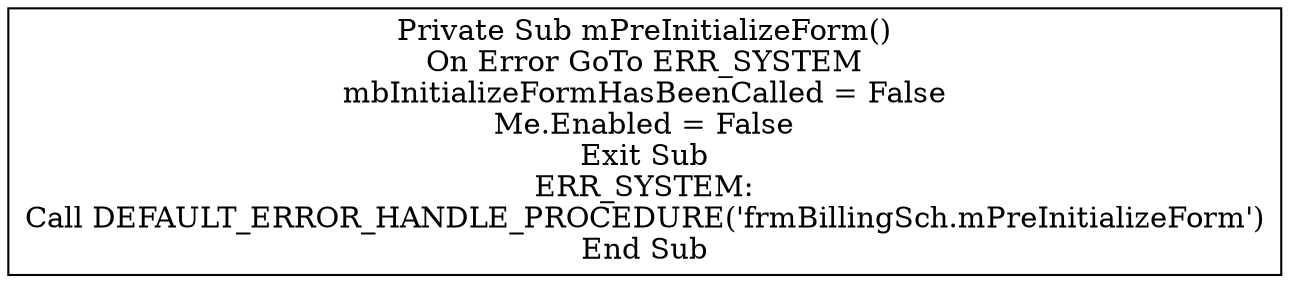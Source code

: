 digraph G{
Node_1 [ label ="Private Sub mPreInitializeForm()\nOn Error GoTo ERR_SYSTEM\nmbInitializeFormHasBeenCalled = False\nMe.Enabled = False\nExit Sub\nERR_SYSTEM:\nCall DEFAULT_ERROR_HANDLE_PROCEDURE('frmBillingSch.mPreInitializeForm')\nEnd Sub",shape="box"];
}
